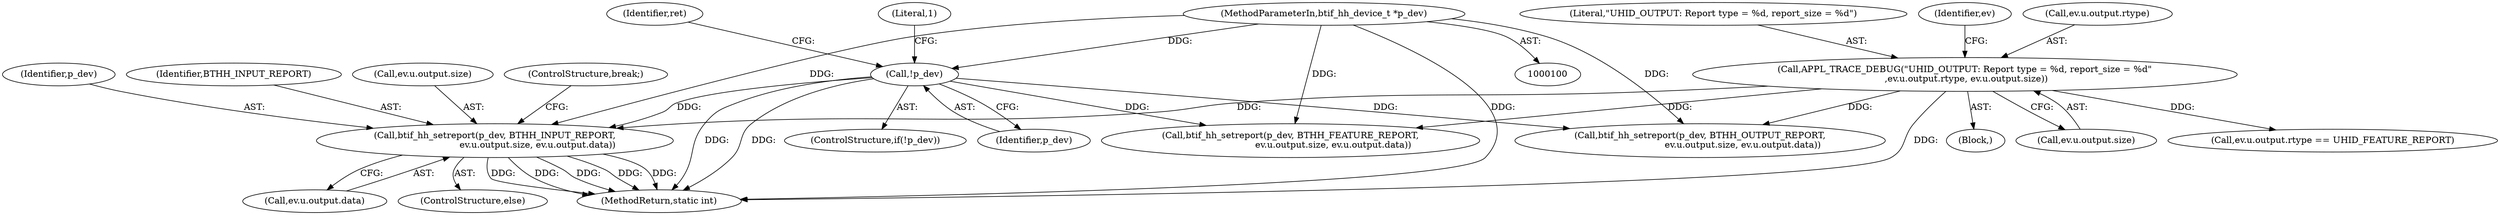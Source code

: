 digraph "0_Android_472271b153c5dc53c28beac55480a8d8434b2d5c_9@pointer" {
"1000333" [label="(Call,btif_hh_setreport(p_dev, BTHH_INPUT_REPORT,\n                              ev.u.output.size, ev.u.output.data))"];
"1000112" [label="(Call,!p_dev)"];
"1000101" [label="(MethodParameterIn,btif_hh_device_t *p_dev)"];
"1000261" [label="(Call,APPL_TRACE_DEBUG(\"UHID_OUTPUT: Report type = %d, report_size = %d\"\n ,ev.u.output.rtype, ev.u.output.size))"];
"1000282" [label="(Identifier,ev)"];
"1000112" [label="(Call,!p_dev)"];
"1000263" [label="(Call,ev.u.output.rtype)"];
"1000334" [label="(Identifier,p_dev)"];
"1000335" [label="(Identifier,BTHH_INPUT_REPORT)"];
"1000333" [label="(Call,btif_hh_setreport(p_dev, BTHH_INPUT_REPORT,\n                              ev.u.output.size, ev.u.output.data))"];
"1000193" [label="(Block,)"];
"1000371" [label="(MethodReturn,static int)"];
"1000262" [label="(Literal,\"UHID_OUTPUT: Report type = %d, report_size = %d\")"];
"1000101" [label="(MethodParameterIn,btif_hh_device_t *p_dev)"];
"1000343" [label="(Call,ev.u.output.data)"];
"1000261" [label="(Call,APPL_TRACE_DEBUG(\"UHID_OUTPUT: Report type = %d, report_size = %d\"\n ,ev.u.output.rtype, ev.u.output.size))"];
"1000113" [label="(Identifier,p_dev)"];
"1000315" [label="(Call,btif_hh_setreport(p_dev, BTHH_OUTPUT_REPORT,\n                              ev.u.output.size, ev.u.output.data))"];
"1000336" [label="(Call,ev.u.output.size)"];
"1000117" [label="(Literal,1)"];
"1000119" [label="(Identifier,ret)"];
"1000270" [label="(Call,ev.u.output.size)"];
"1000111" [label="(ControlStructure,if(!p_dev))"];
"1000350" [label="(ControlStructure,break;)"];
"1000287" [label="(Call,btif_hh_setreport(p_dev, BTHH_FEATURE_REPORT,\n                              ev.u.output.size, ev.u.output.data))"];
"1000278" [label="(Call,ev.u.output.rtype == UHID_FEATURE_REPORT)"];
"1000332" [label="(ControlStructure,else)"];
"1000333" -> "1000332"  [label="AST: "];
"1000333" -> "1000343"  [label="CFG: "];
"1000334" -> "1000333"  [label="AST: "];
"1000335" -> "1000333"  [label="AST: "];
"1000336" -> "1000333"  [label="AST: "];
"1000343" -> "1000333"  [label="AST: "];
"1000350" -> "1000333"  [label="CFG: "];
"1000333" -> "1000371"  [label="DDG: "];
"1000333" -> "1000371"  [label="DDG: "];
"1000333" -> "1000371"  [label="DDG: "];
"1000333" -> "1000371"  [label="DDG: "];
"1000333" -> "1000371"  [label="DDG: "];
"1000112" -> "1000333"  [label="DDG: "];
"1000101" -> "1000333"  [label="DDG: "];
"1000261" -> "1000333"  [label="DDG: "];
"1000112" -> "1000111"  [label="AST: "];
"1000112" -> "1000113"  [label="CFG: "];
"1000113" -> "1000112"  [label="AST: "];
"1000117" -> "1000112"  [label="CFG: "];
"1000119" -> "1000112"  [label="CFG: "];
"1000112" -> "1000371"  [label="DDG: "];
"1000112" -> "1000371"  [label="DDG: "];
"1000101" -> "1000112"  [label="DDG: "];
"1000112" -> "1000287"  [label="DDG: "];
"1000112" -> "1000315"  [label="DDG: "];
"1000101" -> "1000100"  [label="AST: "];
"1000101" -> "1000371"  [label="DDG: "];
"1000101" -> "1000287"  [label="DDG: "];
"1000101" -> "1000315"  [label="DDG: "];
"1000261" -> "1000193"  [label="AST: "];
"1000261" -> "1000270"  [label="CFG: "];
"1000262" -> "1000261"  [label="AST: "];
"1000263" -> "1000261"  [label="AST: "];
"1000270" -> "1000261"  [label="AST: "];
"1000282" -> "1000261"  [label="CFG: "];
"1000261" -> "1000371"  [label="DDG: "];
"1000261" -> "1000278"  [label="DDG: "];
"1000261" -> "1000287"  [label="DDG: "];
"1000261" -> "1000315"  [label="DDG: "];
}
